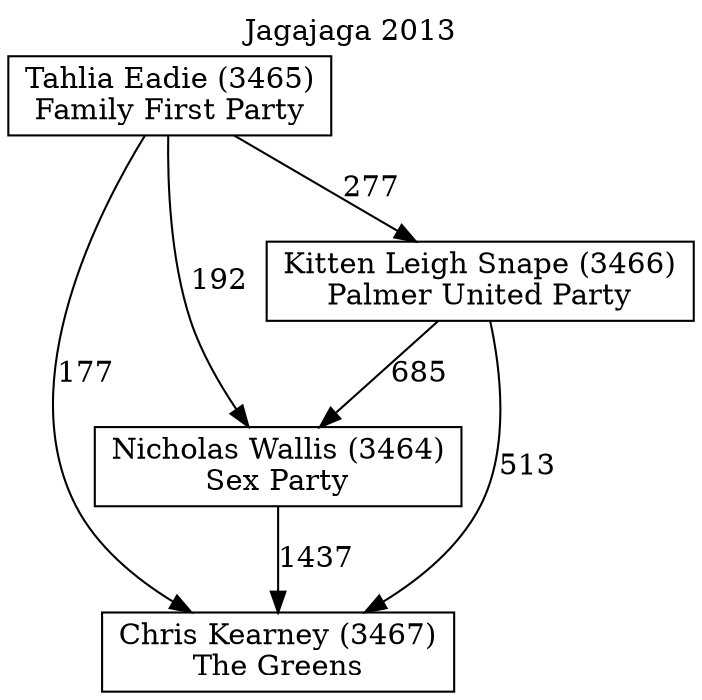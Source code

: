 // House preference flow
digraph "Chris Kearney (3467)_Jagajaga_2013" {
	graph [label="Jagajaga 2013" labelloc=t mclimit=10]
	node [shape=box]
	"Chris Kearney (3467)" [label="Chris Kearney (3467)
The Greens"]
	"Nicholas Wallis (3464)" [label="Nicholas Wallis (3464)
Sex Party"]
	"Kitten Leigh Snape (3466)" [label="Kitten Leigh Snape (3466)
Palmer United Party"]
	"Tahlia Eadie (3465)" [label="Tahlia Eadie (3465)
Family First Party"]
	"Chris Kearney (3467)" [label="Chris Kearney (3467)
The Greens"]
	"Kitten Leigh Snape (3466)" [label="Kitten Leigh Snape (3466)
Palmer United Party"]
	"Tahlia Eadie (3465)" [label="Tahlia Eadie (3465)
Family First Party"]
	"Chris Kearney (3467)" [label="Chris Kearney (3467)
The Greens"]
	"Tahlia Eadie (3465)" [label="Tahlia Eadie (3465)
Family First Party"]
	"Tahlia Eadie (3465)" [label="Tahlia Eadie (3465)
Family First Party"]
	"Kitten Leigh Snape (3466)" [label="Kitten Leigh Snape (3466)
Palmer United Party"]
	"Tahlia Eadie (3465)" [label="Tahlia Eadie (3465)
Family First Party"]
	"Tahlia Eadie (3465)" [label="Tahlia Eadie (3465)
Family First Party"]
	"Nicholas Wallis (3464)" [label="Nicholas Wallis (3464)
Sex Party"]
	"Kitten Leigh Snape (3466)" [label="Kitten Leigh Snape (3466)
Palmer United Party"]
	"Tahlia Eadie (3465)" [label="Tahlia Eadie (3465)
Family First Party"]
	"Nicholas Wallis (3464)" [label="Nicholas Wallis (3464)
Sex Party"]
	"Tahlia Eadie (3465)" [label="Tahlia Eadie (3465)
Family First Party"]
	"Tahlia Eadie (3465)" [label="Tahlia Eadie (3465)
Family First Party"]
	"Kitten Leigh Snape (3466)" [label="Kitten Leigh Snape (3466)
Palmer United Party"]
	"Tahlia Eadie (3465)" [label="Tahlia Eadie (3465)
Family First Party"]
	"Tahlia Eadie (3465)" [label="Tahlia Eadie (3465)
Family First Party"]
	"Nicholas Wallis (3464)" -> "Chris Kearney (3467)" [label=1437]
	"Kitten Leigh Snape (3466)" -> "Nicholas Wallis (3464)" [label=685]
	"Tahlia Eadie (3465)" -> "Kitten Leigh Snape (3466)" [label=277]
	"Kitten Leigh Snape (3466)" -> "Chris Kearney (3467)" [label=513]
	"Tahlia Eadie (3465)" -> "Chris Kearney (3467)" [label=177]
	"Tahlia Eadie (3465)" -> "Nicholas Wallis (3464)" [label=192]
}
